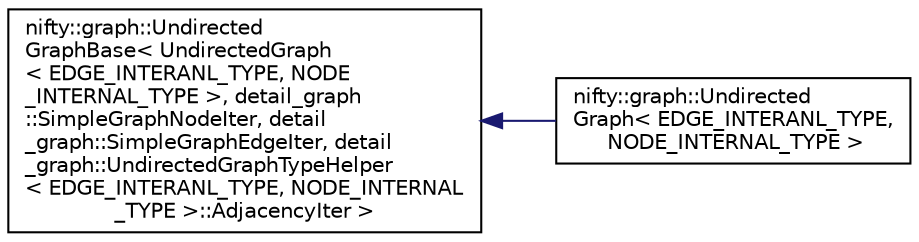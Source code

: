 digraph "Graphical Class Hierarchy"
{
  edge [fontname="Helvetica",fontsize="10",labelfontname="Helvetica",labelfontsize="10"];
  node [fontname="Helvetica",fontsize="10",shape=record];
  rankdir="LR";
  Node1 [label="nifty::graph::Undirected\lGraphBase\< UndirectedGraph\l\< EDGE_INTERANL_TYPE, NODE\l_INTERNAL_TYPE \>, detail_graph\l::SimpleGraphNodeIter, detail\l_graph::SimpleGraphEdgeIter, detail\l_graph::UndirectedGraphTypeHelper\l\< EDGE_INTERANL_TYPE, NODE_INTERNAL\l_TYPE \>::AdjacencyIter \>",height=0.2,width=0.4,color="black", fillcolor="white", style="filled",URL="$classnifty_1_1graph_1_1UndirectedGraphBase.html"];
  Node1 -> Node2 [dir="back",color="midnightblue",fontsize="10",style="solid",fontname="Helvetica"];
  Node2 [label="nifty::graph::Undirected\lGraph\< EDGE_INTERANL_TYPE,\l NODE_INTERNAL_TYPE \>",height=0.2,width=0.4,color="black", fillcolor="white", style="filled",URL="$classnifty_1_1graph_1_1UndirectedGraph.html"];
}
